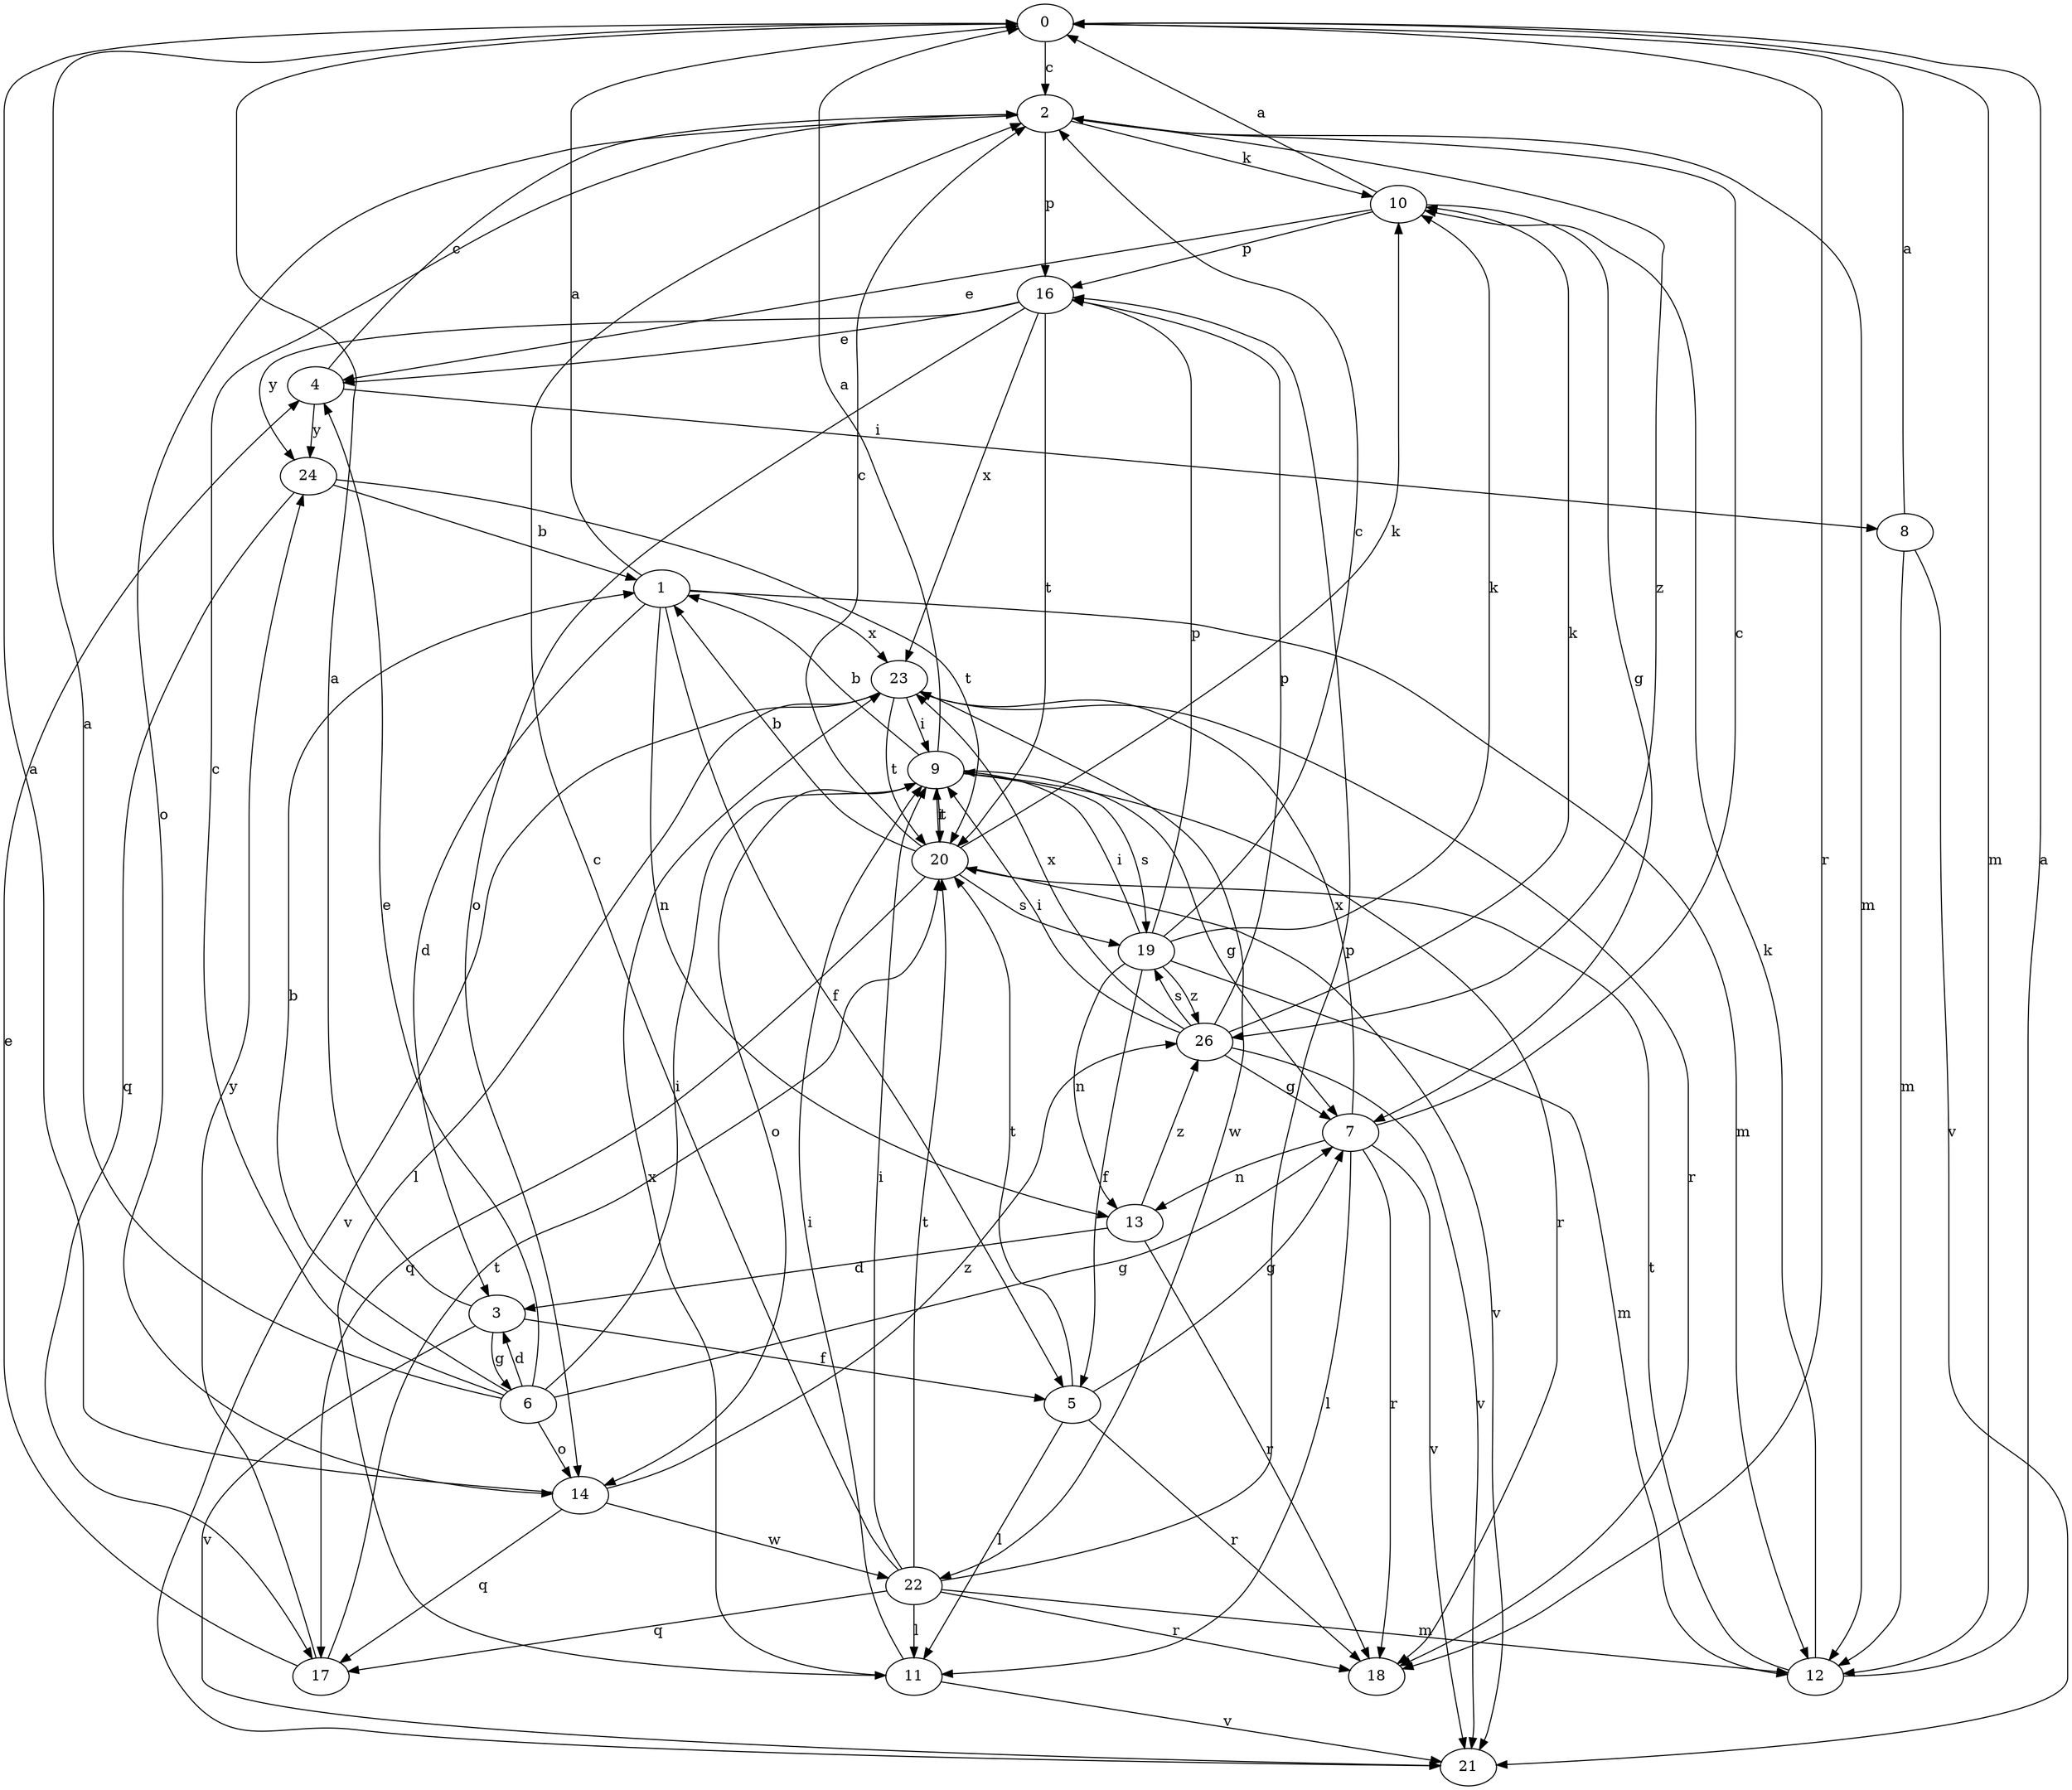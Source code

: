 strict digraph  {
0;
1;
2;
3;
4;
5;
6;
7;
8;
9;
10;
11;
12;
13;
14;
16;
17;
18;
19;
20;
21;
22;
23;
24;
26;
0 -> 2  [label=c];
0 -> 12  [label=m];
0 -> 18  [label=r];
1 -> 0  [label=a];
1 -> 3  [label=d];
1 -> 5  [label=f];
1 -> 12  [label=m];
1 -> 13  [label=n];
1 -> 23  [label=x];
2 -> 10  [label=k];
2 -> 12  [label=m];
2 -> 14  [label=o];
2 -> 16  [label=p];
2 -> 26  [label=z];
3 -> 0  [label=a];
3 -> 5  [label=f];
3 -> 6  [label=g];
3 -> 21  [label=v];
4 -> 2  [label=c];
4 -> 8  [label=i];
4 -> 24  [label=y];
5 -> 7  [label=g];
5 -> 11  [label=l];
5 -> 18  [label=r];
5 -> 20  [label=t];
6 -> 0  [label=a];
6 -> 1  [label=b];
6 -> 2  [label=c];
6 -> 3  [label=d];
6 -> 4  [label=e];
6 -> 7  [label=g];
6 -> 9  [label=i];
6 -> 14  [label=o];
7 -> 2  [label=c];
7 -> 11  [label=l];
7 -> 13  [label=n];
7 -> 18  [label=r];
7 -> 21  [label=v];
7 -> 23  [label=x];
8 -> 0  [label=a];
8 -> 12  [label=m];
8 -> 21  [label=v];
9 -> 0  [label=a];
9 -> 1  [label=b];
9 -> 7  [label=g];
9 -> 14  [label=o];
9 -> 18  [label=r];
9 -> 19  [label=s];
9 -> 20  [label=t];
10 -> 0  [label=a];
10 -> 4  [label=e];
10 -> 7  [label=g];
10 -> 16  [label=p];
11 -> 9  [label=i];
11 -> 21  [label=v];
11 -> 23  [label=x];
12 -> 0  [label=a];
12 -> 10  [label=k];
12 -> 20  [label=t];
13 -> 3  [label=d];
13 -> 18  [label=r];
13 -> 26  [label=z];
14 -> 0  [label=a];
14 -> 17  [label=q];
14 -> 22  [label=w];
14 -> 26  [label=z];
16 -> 4  [label=e];
16 -> 14  [label=o];
16 -> 20  [label=t];
16 -> 23  [label=x];
16 -> 24  [label=y];
17 -> 4  [label=e];
17 -> 20  [label=t];
17 -> 24  [label=y];
19 -> 2  [label=c];
19 -> 5  [label=f];
19 -> 9  [label=i];
19 -> 10  [label=k];
19 -> 12  [label=m];
19 -> 13  [label=n];
19 -> 16  [label=p];
19 -> 26  [label=z];
20 -> 1  [label=b];
20 -> 2  [label=c];
20 -> 9  [label=i];
20 -> 10  [label=k];
20 -> 17  [label=q];
20 -> 19  [label=s];
20 -> 21  [label=v];
22 -> 2  [label=c];
22 -> 9  [label=i];
22 -> 11  [label=l];
22 -> 12  [label=m];
22 -> 16  [label=p];
22 -> 17  [label=q];
22 -> 18  [label=r];
22 -> 20  [label=t];
23 -> 9  [label=i];
23 -> 11  [label=l];
23 -> 18  [label=r];
23 -> 20  [label=t];
23 -> 21  [label=v];
23 -> 22  [label=w];
24 -> 1  [label=b];
24 -> 17  [label=q];
24 -> 20  [label=t];
26 -> 7  [label=g];
26 -> 9  [label=i];
26 -> 10  [label=k];
26 -> 16  [label=p];
26 -> 19  [label=s];
26 -> 21  [label=v];
26 -> 23  [label=x];
}
